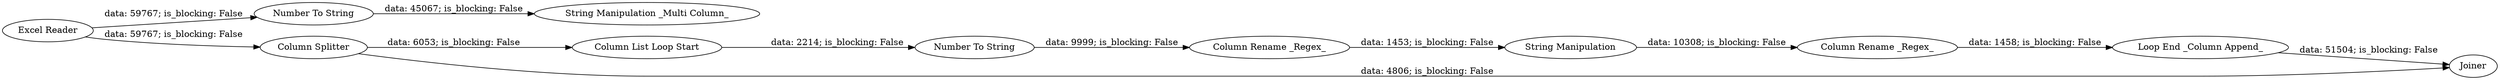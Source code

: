 digraph {
	"-2869164057186097757_10" [label="Column Rename _Regex_"]
	"-2869164057186097757_6" [label="Column List Loop Start"]
	"-2869164057186097757_8" [label="String Manipulation"]
	"-2869164057186097757_13" [label=Joiner]
	"-2869164057186097757_15" [label="Number To String"]
	"-2869164057186097757_12" [label="Loop End _Column Append_"]
	"-2869164057186097757_7" [label="Number To String"]
	"-2869164057186097757_14" [label="String Manipulation _Multi Column_"]
	"-2869164057186097757_16" [label="Excel Reader"]
	"-2869164057186097757_9" [label="Column Splitter"]
	"-2869164057186097757_11" [label="Column Rename _Regex_"]
	"-2869164057186097757_16" -> "-2869164057186097757_15" [label="data: 59767; is_blocking: False"]
	"-2869164057186097757_15" -> "-2869164057186097757_14" [label="data: 45067; is_blocking: False"]
	"-2869164057186097757_8" -> "-2869164057186097757_11" [label="data: 10308; is_blocking: False"]
	"-2869164057186097757_12" -> "-2869164057186097757_13" [label="data: 51504; is_blocking: False"]
	"-2869164057186097757_9" -> "-2869164057186097757_13" [label="data: 4806; is_blocking: False"]
	"-2869164057186097757_6" -> "-2869164057186097757_7" [label="data: 2214; is_blocking: False"]
	"-2869164057186097757_7" -> "-2869164057186097757_10" [label="data: 9999; is_blocking: False"]
	"-2869164057186097757_9" -> "-2869164057186097757_6" [label="data: 6053; is_blocking: False"]
	"-2869164057186097757_11" -> "-2869164057186097757_12" [label="data: 1458; is_blocking: False"]
	"-2869164057186097757_16" -> "-2869164057186097757_9" [label="data: 59767; is_blocking: False"]
	"-2869164057186097757_10" -> "-2869164057186097757_8" [label="data: 1453; is_blocking: False"]
	rankdir=LR
}
